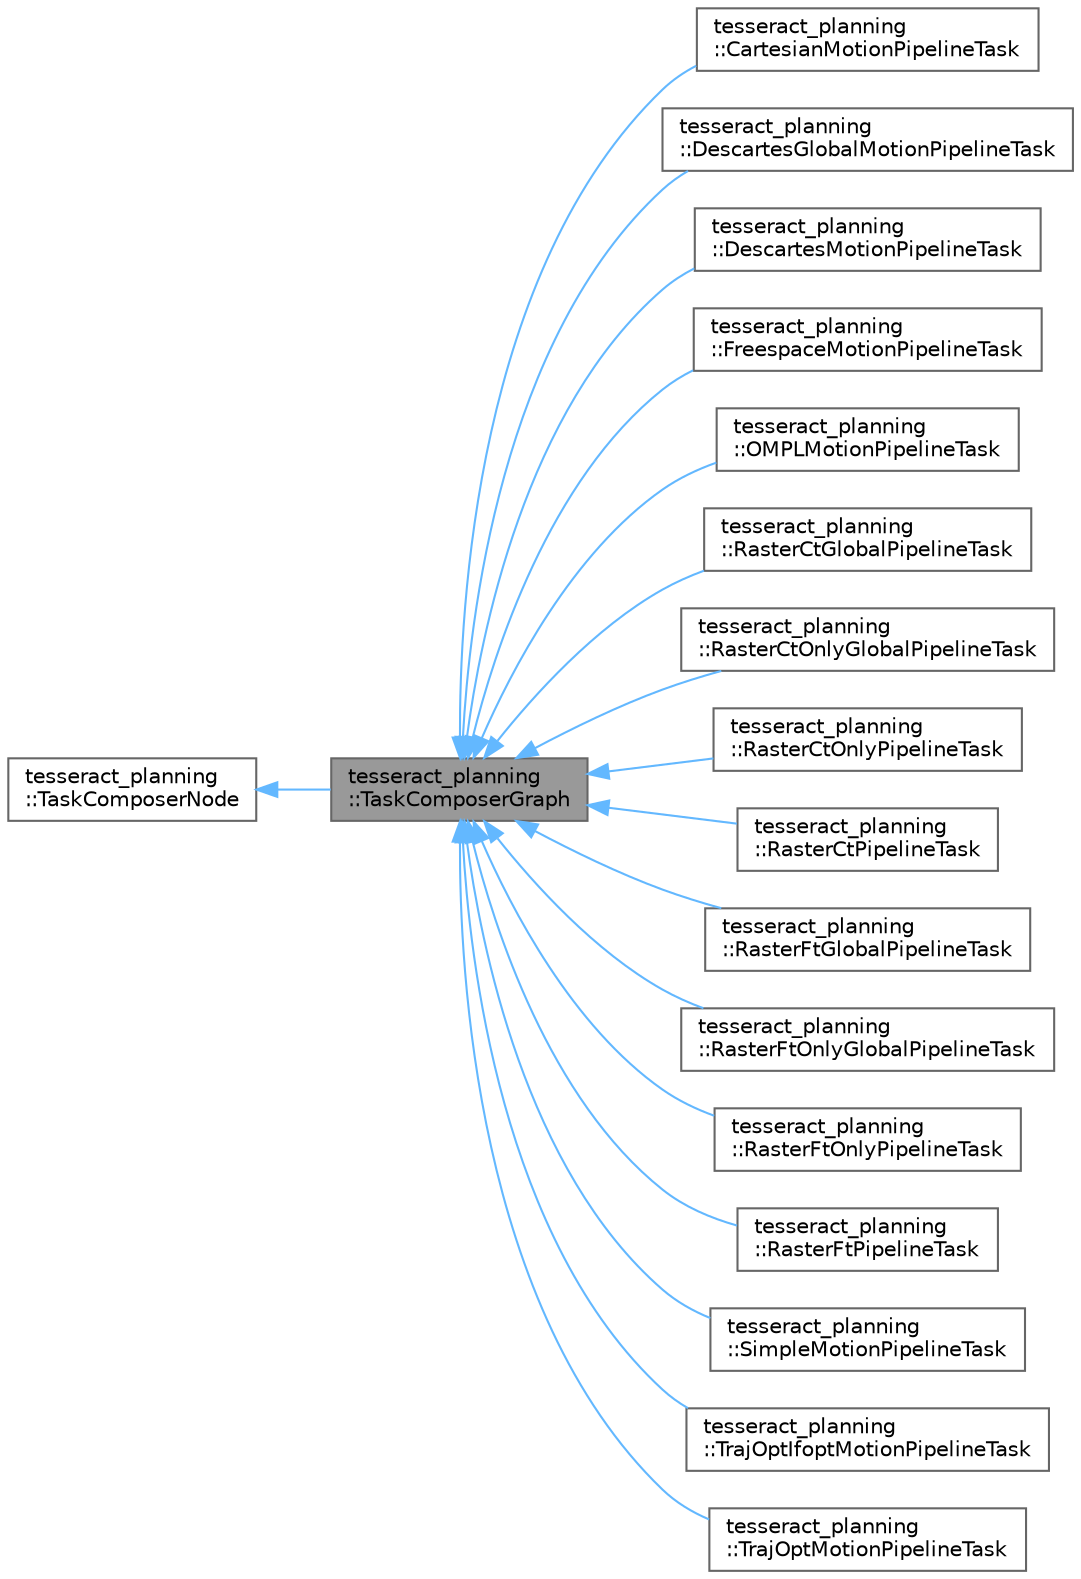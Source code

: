 digraph "tesseract_planning::TaskComposerGraph"
{
 // LATEX_PDF_SIZE
  bgcolor="transparent";
  edge [fontname=Helvetica,fontsize=10,labelfontname=Helvetica,labelfontsize=10];
  node [fontname=Helvetica,fontsize=10,shape=box,height=0.2,width=0.4];
  rankdir="LR";
  Node1 [label="tesseract_planning\l::TaskComposerGraph",height=0.2,width=0.4,color="gray40", fillcolor="grey60", style="filled", fontcolor="black",tooltip="This class facilitates the composition of an arbitrary taskflow graph. Tasks are nodes in the graph c..."];
  Node2 -> Node1 [dir="back",color="steelblue1",style="solid"];
  Node2 [label="tesseract_planning\l::TaskComposerNode",height=0.2,width=0.4,color="gray40", fillcolor="white", style="filled",URL="$de/d23/classtesseract__planning_1_1TaskComposerNode.html",tooltip="Represents a node the pipeline to be executed."];
  Node1 -> Node3 [dir="back",color="steelblue1",style="solid"];
  Node3 [label="tesseract_planning\l::CartesianMotionPipelineTask",height=0.2,width=0.4,color="gray40", fillcolor="white", style="filled",URL="$de/d09/classtesseract__planning_1_1CartesianMotionPipelineTask.html",tooltip=" "];
  Node1 -> Node4 [dir="back",color="steelblue1",style="solid"];
  Node4 [label="tesseract_planning\l::DescartesGlobalMotionPipelineTask",height=0.2,width=0.4,color="gray40", fillcolor="white", style="filled",URL="$d4/d3a/classtesseract__planning_1_1DescartesGlobalMotionPipelineTask.html",tooltip=" "];
  Node1 -> Node5 [dir="back",color="steelblue1",style="solid"];
  Node5 [label="tesseract_planning\l::DescartesMotionPipelineTask",height=0.2,width=0.4,color="gray40", fillcolor="white", style="filled",URL="$d6/d4c/classtesseract__planning_1_1DescartesMotionPipelineTask.html",tooltip=" "];
  Node1 -> Node6 [dir="back",color="steelblue1",style="solid"];
  Node6 [label="tesseract_planning\l::FreespaceMotionPipelineTask",height=0.2,width=0.4,color="gray40", fillcolor="white", style="filled",URL="$dc/d45/classtesseract__planning_1_1FreespaceMotionPipelineTask.html",tooltip=" "];
  Node1 -> Node7 [dir="back",color="steelblue1",style="solid"];
  Node7 [label="tesseract_planning\l::OMPLMotionPipelineTask",height=0.2,width=0.4,color="gray40", fillcolor="white", style="filled",URL="$d2/d76/classtesseract__planning_1_1OMPLMotionPipelineTask.html",tooltip=" "];
  Node1 -> Node8 [dir="back",color="steelblue1",style="solid"];
  Node8 [label="tesseract_planning\l::RasterCtGlobalPipelineTask",height=0.2,width=0.4,color="gray40", fillcolor="white", style="filled",URL="$da/d60/classtesseract__planning_1_1RasterCtGlobalPipelineTask.html",tooltip="The RasterCtGlobalPipelineTask class."];
  Node1 -> Node9 [dir="back",color="steelblue1",style="solid"];
  Node9 [label="tesseract_planning\l::RasterCtOnlyGlobalPipelineTask",height=0.2,width=0.4,color="gray40", fillcolor="white", style="filled",URL="$dc/d0b/classtesseract__planning_1_1RasterCtOnlyGlobalPipelineTask.html",tooltip="The RasterCtOnlyGlobalPipelineTask class."];
  Node1 -> Node10 [dir="back",color="steelblue1",style="solid"];
  Node10 [label="tesseract_planning\l::RasterCtOnlyPipelineTask",height=0.2,width=0.4,color="gray40", fillcolor="white", style="filled",URL="$d7/dff/classtesseract__planning_1_1RasterCtOnlyPipelineTask.html",tooltip="The RasterCtOnlyGlobalPipelineTask class."];
  Node1 -> Node11 [dir="back",color="steelblue1",style="solid"];
  Node11 [label="tesseract_planning\l::RasterCtPipelineTask",height=0.2,width=0.4,color="gray40", fillcolor="white", style="filled",URL="$de/d4a/classtesseract__planning_1_1RasterCtPipelineTask.html",tooltip="The RasterCtPipelineTask class."];
  Node1 -> Node12 [dir="back",color="steelblue1",style="solid"];
  Node12 [label="tesseract_planning\l::RasterFtGlobalPipelineTask",height=0.2,width=0.4,color="gray40", fillcolor="white", style="filled",URL="$d0/d72/classtesseract__planning_1_1RasterFtGlobalPipelineTask.html",tooltip="The RasterFtGlobalPipelineTask class."];
  Node1 -> Node13 [dir="back",color="steelblue1",style="solid"];
  Node13 [label="tesseract_planning\l::RasterFtOnlyGlobalPipelineTask",height=0.2,width=0.4,color="gray40", fillcolor="white", style="filled",URL="$da/de2/classtesseract__planning_1_1RasterFtOnlyGlobalPipelineTask.html",tooltip="The RasterFtOnlyGlobalPipelineTask class."];
  Node1 -> Node14 [dir="back",color="steelblue1",style="solid"];
  Node14 [label="tesseract_planning\l::RasterFtOnlyPipelineTask",height=0.2,width=0.4,color="gray40", fillcolor="white", style="filled",URL="$d9/d47/classtesseract__planning_1_1RasterFtOnlyPipelineTask.html",tooltip="The RasterFtOnlyPipelineTask class."];
  Node1 -> Node15 [dir="back",color="steelblue1",style="solid"];
  Node15 [label="tesseract_planning\l::RasterFtPipelineTask",height=0.2,width=0.4,color="gray40", fillcolor="white", style="filled",URL="$d4/d8c/classtesseract__planning_1_1RasterFtPipelineTask.html",tooltip="The RasterFtPipelineTask class."];
  Node1 -> Node16 [dir="back",color="steelblue1",style="solid"];
  Node16 [label="tesseract_planning\l::SimpleMotionPipelineTask",height=0.2,width=0.4,color="gray40", fillcolor="white", style="filled",URL="$d0/db1/classtesseract__planning_1_1SimpleMotionPipelineTask.html",tooltip=" "];
  Node1 -> Node17 [dir="back",color="steelblue1",style="solid"];
  Node17 [label="tesseract_planning\l::TrajOptIfoptMotionPipelineTask",height=0.2,width=0.4,color="gray40", fillcolor="white", style="filled",URL="$dc/df3/classtesseract__planning_1_1TrajOptIfoptMotionPipelineTask.html",tooltip=" "];
  Node1 -> Node18 [dir="back",color="steelblue1",style="solid"];
  Node18 [label="tesseract_planning\l::TrajOptMotionPipelineTask",height=0.2,width=0.4,color="gray40", fillcolor="white", style="filled",URL="$d4/de3/classtesseract__planning_1_1TrajOptMotionPipelineTask.html",tooltip=" "];
}
